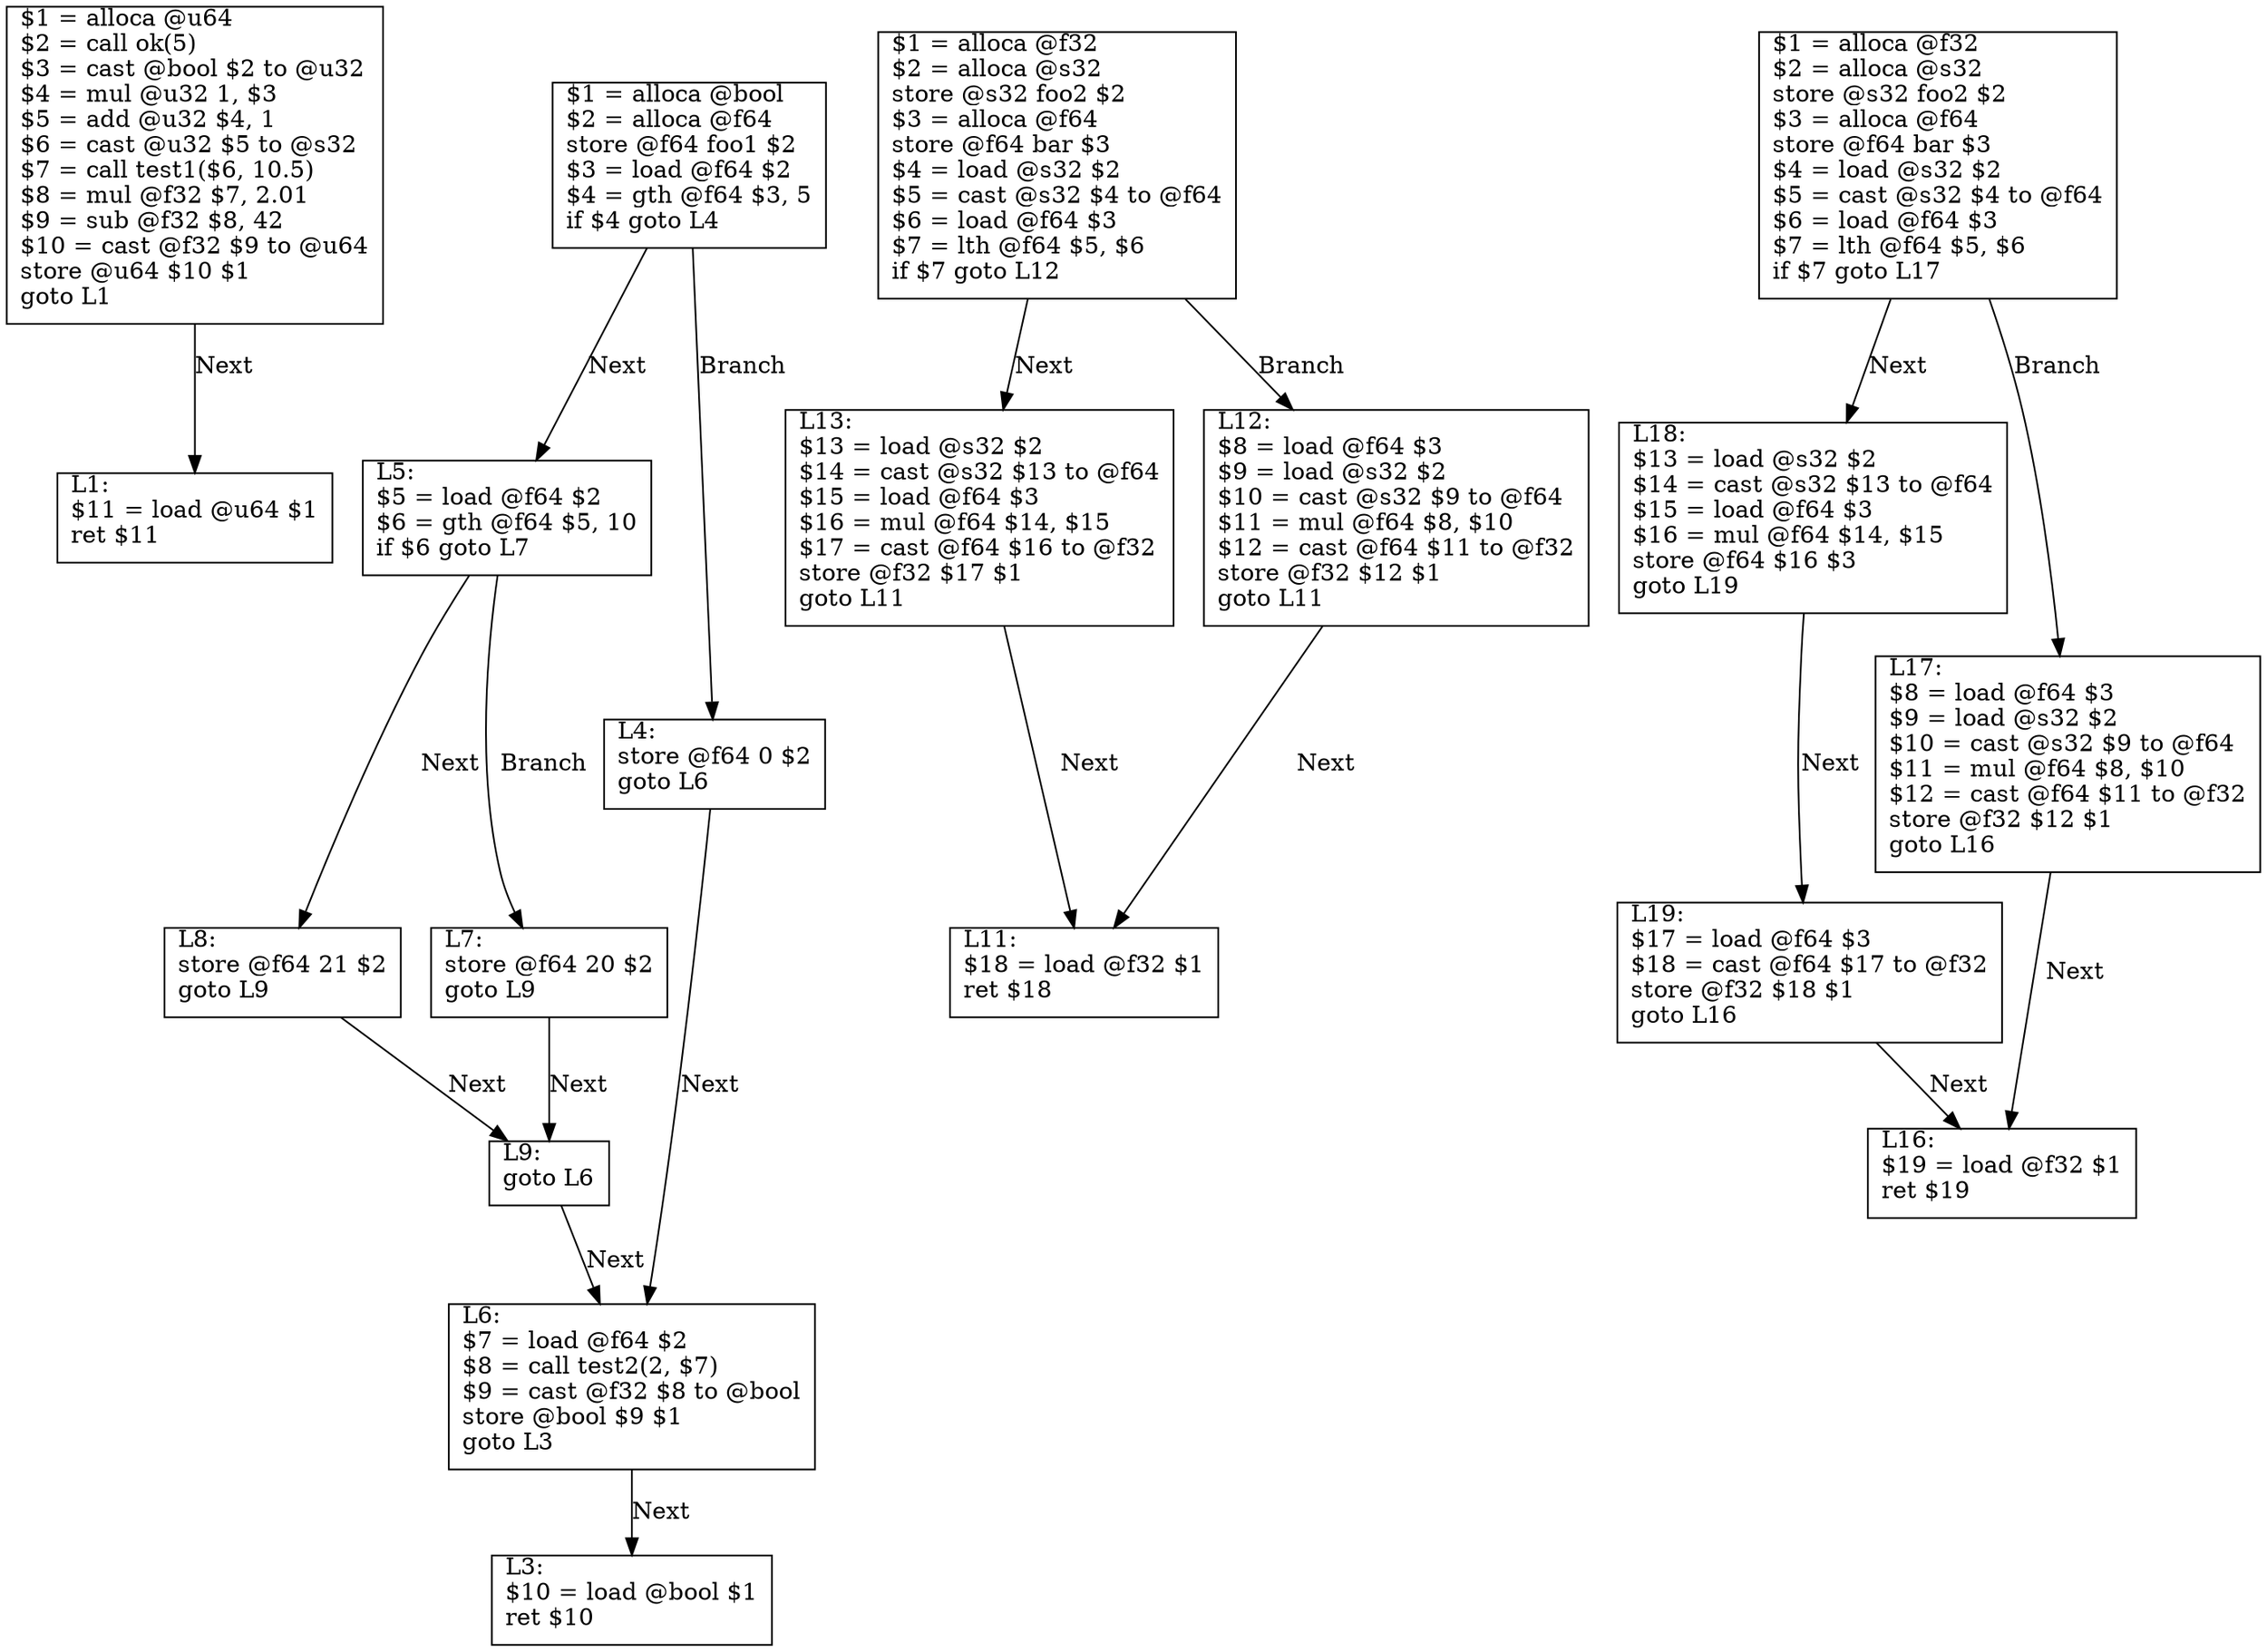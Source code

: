 digraph CFG {
	node [shape=box, labelloc="t", labeljust="l"]
	L0 [label="$1 = alloca @u64\l$2 = call ok(5)\l$3 = cast @bool $2 to @u32\l$4 = mul @u32 1, $3\l$5 = add @u32 $4, 1\l$6 = cast @u32 $5 to @s32\l$7 = call test1($6, 10.5)\l$8 = mul @f32 $7, 2.01\l$9 = sub @f32 $8, 42\l$10 = cast @f32 $9 to @u64\lstore @u64 $10 $1\lgoto L1\l"]
	L0 -> L1 [label="Next"]
	L1 [label="L1:\l$11 = load @u64 $1\lret $11\l"]
	L2 [label="$1 = alloca @bool\l$2 = alloca @f64\lstore @f64 foo1 $2\l$3 = load @f64 $2\l$4 = gth @f64 $3, 5\lif $4 goto L4\l"]
	L2 -> L5 [label="Next"]
	L2 -> L4 [label="Branch"]
	L5 [label="L5:\l$5 = load @f64 $2\l$6 = gth @f64 $5, 10\lif $6 goto L7\l"]
	L5 -> L8 [label="Next"]
	L5 -> L7 [label="Branch"]
	L8 [label="L8:\lstore @f64 21 $2\lgoto L9\l"]
	L8 -> L9 [label="Next"]
	L9 [label="L9:\lgoto L6\l"]
	L9 -> L6 [label="Next"]
	L6 [label="L6:\l$7 = load @f64 $2\l$8 = call test2(2, $7)\l$9 = cast @f32 $8 to @bool\lstore @bool $9 $1\lgoto L3\l"]
	L6 -> L3 [label="Next"]
	L7 [label="L7:\lstore @f64 20 $2\lgoto L9\l"]
	L7 -> L9 [label="Next"]
	L4 [label="L4:\lstore @f64 0 $2\lgoto L6\l"]
	L4 -> L6 [label="Next"]
	L3 [label="L3:\l$10 = load @bool $1\lret $10\l"]
	L10 [label="$1 = alloca @f32\l$2 = alloca @s32\lstore @s32 foo2 $2\l$3 = alloca @f64\lstore @f64 bar $3\l$4 = load @s32 $2\l$5 = cast @s32 $4 to @f64\l$6 = load @f64 $3\l$7 = lth @f64 $5, $6\lif $7 goto L12\l"]
	L10 -> L13 [label="Next"]
	L10 -> L12 [label="Branch"]
	L13 [label="L13:\l$13 = load @s32 $2\l$14 = cast @s32 $13 to @f64\l$15 = load @f64 $3\l$16 = mul @f64 $14, $15\l$17 = cast @f64 $16 to @f32\lstore @f32 $17 $1\lgoto L11\l"]
	L13 -> L11 [label="Next"]
	L12 [label="L12:\l$8 = load @f64 $3\l$9 = load @s32 $2\l$10 = cast @s32 $9 to @f64\l$11 = mul @f64 $8, $10\l$12 = cast @f64 $11 to @f32\lstore @f32 $12 $1\lgoto L11\l"]
	L12 -> L11 [label="Next"]
	L11 [label="L11:\l$18 = load @f32 $1\lret $18\l"]
	L15 [label="$1 = alloca @f32\l$2 = alloca @s32\lstore @s32 foo2 $2\l$3 = alloca @f64\lstore @f64 bar $3\l$4 = load @s32 $2\l$5 = cast @s32 $4 to @f64\l$6 = load @f64 $3\l$7 = lth @f64 $5, $6\lif $7 goto L17\l"]
	L15 -> L18 [label="Next"]
	L15 -> L17 [label="Branch"]
	L18 [label="L18:\l$13 = load @s32 $2\l$14 = cast @s32 $13 to @f64\l$15 = load @f64 $3\l$16 = mul @f64 $14, $15\lstore @f64 $16 $3\lgoto L19\l"]
	L18 -> L19 [label="Next"]
	L19 [label="L19:\l$17 = load @f64 $3\l$18 = cast @f64 $17 to @f32\lstore @f32 $18 $1\lgoto L16\l"]
	L19 -> L16 [label="Next"]
	L17 [label="L17:\l$8 = load @f64 $3\l$9 = load @s32 $2\l$10 = cast @s32 $9 to @f64\l$11 = mul @f64 $8, $10\l$12 = cast @f64 $11 to @f32\lstore @f32 $12 $1\lgoto L16\l"]
	L17 -> L16 [label="Next"]
	L16 [label="L16:\l$19 = load @f32 $1\lret $19\l"]
}
